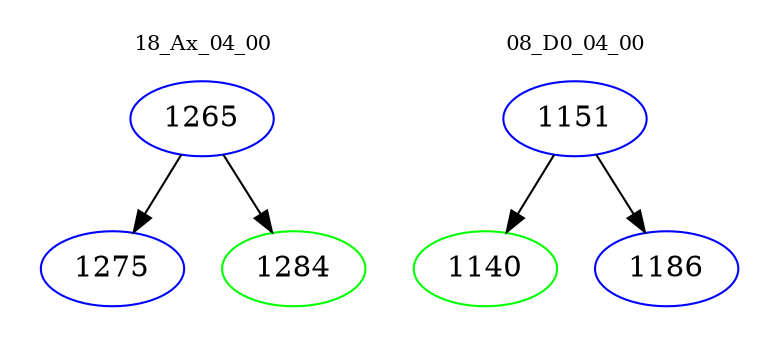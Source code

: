digraph{
subgraph cluster_0 {
color = white
label = "18_Ax_04_00";
fontsize=10;
T0_1265 [label="1265", color="blue"]
T0_1265 -> T0_1275 [color="black"]
T0_1275 [label="1275", color="blue"]
T0_1265 -> T0_1284 [color="black"]
T0_1284 [label="1284", color="green"]
}
subgraph cluster_1 {
color = white
label = "08_D0_04_00";
fontsize=10;
T1_1151 [label="1151", color="blue"]
T1_1151 -> T1_1140 [color="black"]
T1_1140 [label="1140", color="green"]
T1_1151 -> T1_1186 [color="black"]
T1_1186 [label="1186", color="blue"]
}
}
